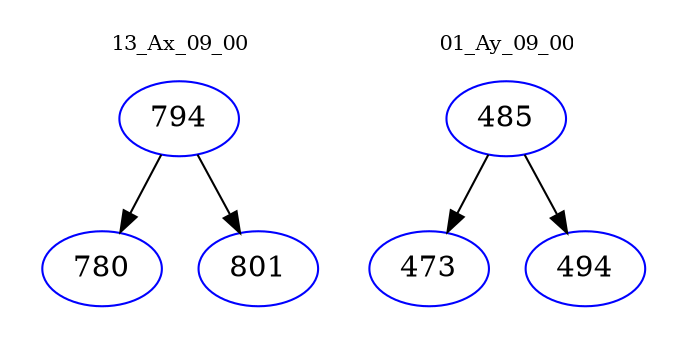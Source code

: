 digraph{
subgraph cluster_0 {
color = white
label = "13_Ax_09_00";
fontsize=10;
T0_794 [label="794", color="blue"]
T0_794 -> T0_780 [color="black"]
T0_780 [label="780", color="blue"]
T0_794 -> T0_801 [color="black"]
T0_801 [label="801", color="blue"]
}
subgraph cluster_1 {
color = white
label = "01_Ay_09_00";
fontsize=10;
T1_485 [label="485", color="blue"]
T1_485 -> T1_473 [color="black"]
T1_473 [label="473", color="blue"]
T1_485 -> T1_494 [color="black"]
T1_494 [label="494", color="blue"]
}
}
